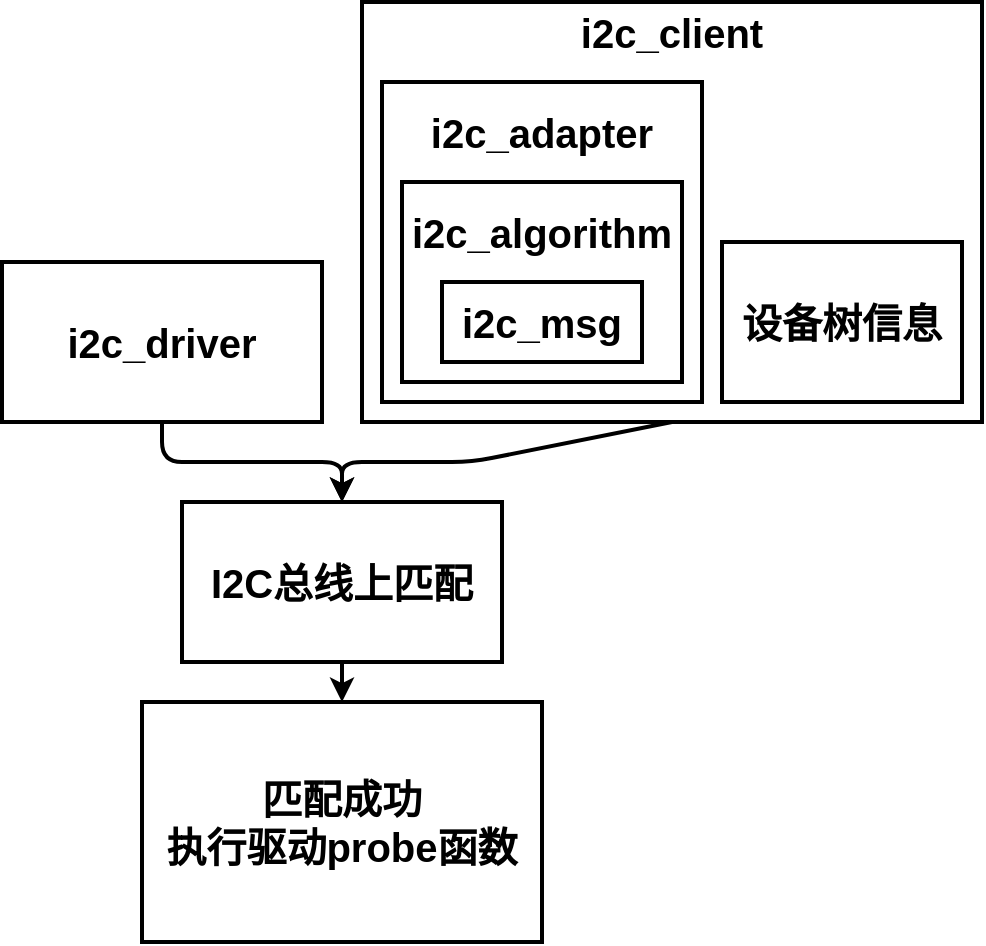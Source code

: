 <mxfile>
    <diagram id="TQsavpC0Fd3S4abRPh8f" name="第 1 页">
        <mxGraphModel dx="1446" dy="547" grid="1" gridSize="10" guides="1" tooltips="1" connect="1" arrows="1" fold="1" page="1" pageScale="1" pageWidth="1169" pageHeight="827" math="0" shadow="0">
            <root>
                <object label="" id="0">
                    <mxCell/>
                </object>
                <mxCell id="1" parent="0"/>
                <mxCell id="267" value="" style="rounded=0;whiteSpace=wrap;html=1;strokeWidth=2;fontSize=20;fontStyle=1" vertex="1" parent="1">
                    <mxGeometry x="450" y="190" width="310" height="210" as="geometry"/>
                </mxCell>
                <mxCell id="265" value="" style="rounded=0;whiteSpace=wrap;html=1;strokeWidth=2;fontSize=20;fontStyle=1" vertex="1" parent="1">
                    <mxGeometry x="460" y="230" width="160" height="160" as="geometry"/>
                </mxCell>
                <mxCell id="266" style="edgeStyle=none;html=1;exitX=0.5;exitY=1;exitDx=0;exitDy=0;entryX=0.5;entryY=0;entryDx=0;entryDy=0;fontSize=20;strokeWidth=2;" edge="1" parent="1" source="267" target="273">
                    <mxGeometry relative="1" as="geometry">
                        <Array as="points">
                            <mxPoint x="505" y="420"/>
                            <mxPoint x="440" y="420"/>
                        </Array>
                    </mxGeometry>
                </mxCell>
                <mxCell id="268" style="edgeStyle=none;html=1;exitX=0.5;exitY=1;exitDx=0;exitDy=0;entryX=0.5;entryY=0;entryDx=0;entryDy=0;fontSize=20;strokeWidth=2;" edge="1" parent="1" source="269" target="273">
                    <mxGeometry relative="1" as="geometry">
                        <Array as="points">
                            <mxPoint x="350" y="420"/>
                            <mxPoint x="440" y="420"/>
                        </Array>
                    </mxGeometry>
                </mxCell>
                <mxCell id="269" value="&lt;font style=&quot;font-size: 20px&quot;&gt;&lt;span style=&quot;font-size: 20px&quot;&gt;i2c_driver&lt;/span&gt;&lt;/font&gt;" style="rounded=0;whiteSpace=wrap;html=1;strokeWidth=2;fontSize=20;fontStyle=1" vertex="1" parent="1">
                    <mxGeometry x="270" y="320" width="160" height="80" as="geometry"/>
                </mxCell>
                <mxCell id="271" value="&lt;font style=&quot;font-size: 20px&quot;&gt;&lt;span style=&quot;font-size: 20px&quot;&gt;设备树信息&lt;/span&gt;&lt;/font&gt;" style="rounded=0;whiteSpace=wrap;html=1;strokeWidth=2;fontSize=20;fontStyle=1" vertex="1" parent="1">
                    <mxGeometry x="630" y="310" width="120" height="80" as="geometry"/>
                </mxCell>
                <mxCell id="272" value="" style="edgeStyle=none;html=1;fontSize=20;strokeWidth=2;" edge="1" parent="1" source="273" target="274">
                    <mxGeometry relative="1" as="geometry"/>
                </mxCell>
                <mxCell id="273" value="&lt;font style=&quot;font-size: 20px&quot;&gt;&lt;span style=&quot;font-size: 20px&quot;&gt;I2C总线上匹配&lt;br&gt;&lt;/span&gt;&lt;/font&gt;" style="rounded=0;whiteSpace=wrap;html=1;strokeWidth=2;fontSize=20;fontStyle=1" vertex="1" parent="1">
                    <mxGeometry x="360" y="440" width="160" height="80" as="geometry"/>
                </mxCell>
                <mxCell id="274" value="&lt;font style=&quot;font-size: 20px&quot;&gt;&lt;span style=&quot;font-size: 20px&quot;&gt;匹配成功&lt;br&gt;执行驱动probe函数&lt;br&gt;&lt;/span&gt;&lt;/font&gt;" style="rounded=0;whiteSpace=wrap;html=1;strokeWidth=2;fontSize=20;fontStyle=1" vertex="1" parent="1">
                    <mxGeometry x="340" y="540" width="200" height="120" as="geometry"/>
                </mxCell>
                <mxCell id="276" value="" style="rounded=0;whiteSpace=wrap;html=1;strokeWidth=2;fontSize=20;fontStyle=1" vertex="1" parent="1">
                    <mxGeometry x="470" y="280" width="140" height="100" as="geometry"/>
                </mxCell>
                <mxCell id="278" value="&lt;font style=&quot;font-size: 20px&quot;&gt;&lt;span style=&quot;font-size: 20px&quot;&gt;i2c_msg&lt;/span&gt;&lt;/font&gt;" style="rounded=0;whiteSpace=wrap;html=1;strokeWidth=2;fontSize=20;fontStyle=1" vertex="1" parent="1">
                    <mxGeometry x="490" y="330" width="100" height="40" as="geometry"/>
                </mxCell>
                <mxCell id="279" value="&lt;b&gt;i2c_algorithm&lt;/b&gt;" style="text;html=1;strokeColor=none;fillColor=none;align=center;verticalAlign=middle;whiteSpace=wrap;rounded=0;fontSize=20;" vertex="1" parent="1">
                    <mxGeometry x="480" y="290" width="120" height="30" as="geometry"/>
                </mxCell>
                <mxCell id="280" value="&lt;b&gt;i2c_adapter&lt;/b&gt;" style="text;html=1;strokeColor=none;fillColor=none;align=center;verticalAlign=middle;whiteSpace=wrap;rounded=0;fontSize=20;" vertex="1" parent="1">
                    <mxGeometry x="480" y="240" width="120" height="30" as="geometry"/>
                </mxCell>
                <mxCell id="281" value="&lt;b&gt;i2c_client&lt;/b&gt;" style="text;html=1;strokeColor=none;fillColor=none;align=center;verticalAlign=middle;whiteSpace=wrap;rounded=0;fontSize=20;" vertex="1" parent="1">
                    <mxGeometry x="545" y="190" width="120" height="30" as="geometry"/>
                </mxCell>
            </root>
        </mxGraphModel>
    </diagram>
</mxfile>